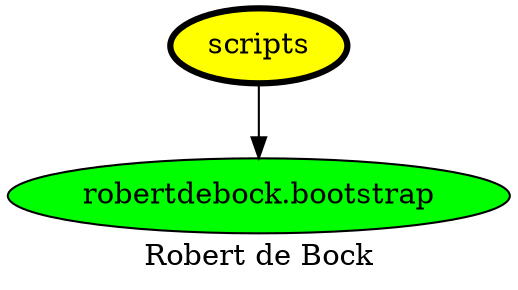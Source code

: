 digraph PhiloDilemma {
  label = "Robert de Bock" ;
  overlap=false
  {
    "scripts" [fillcolor=yellow style=filled penwidth=3]
    "robertdebock.bootstrap" [fillcolor=green style=filled]
  }
  "scripts" -> "robertdebock.bootstrap"
}

